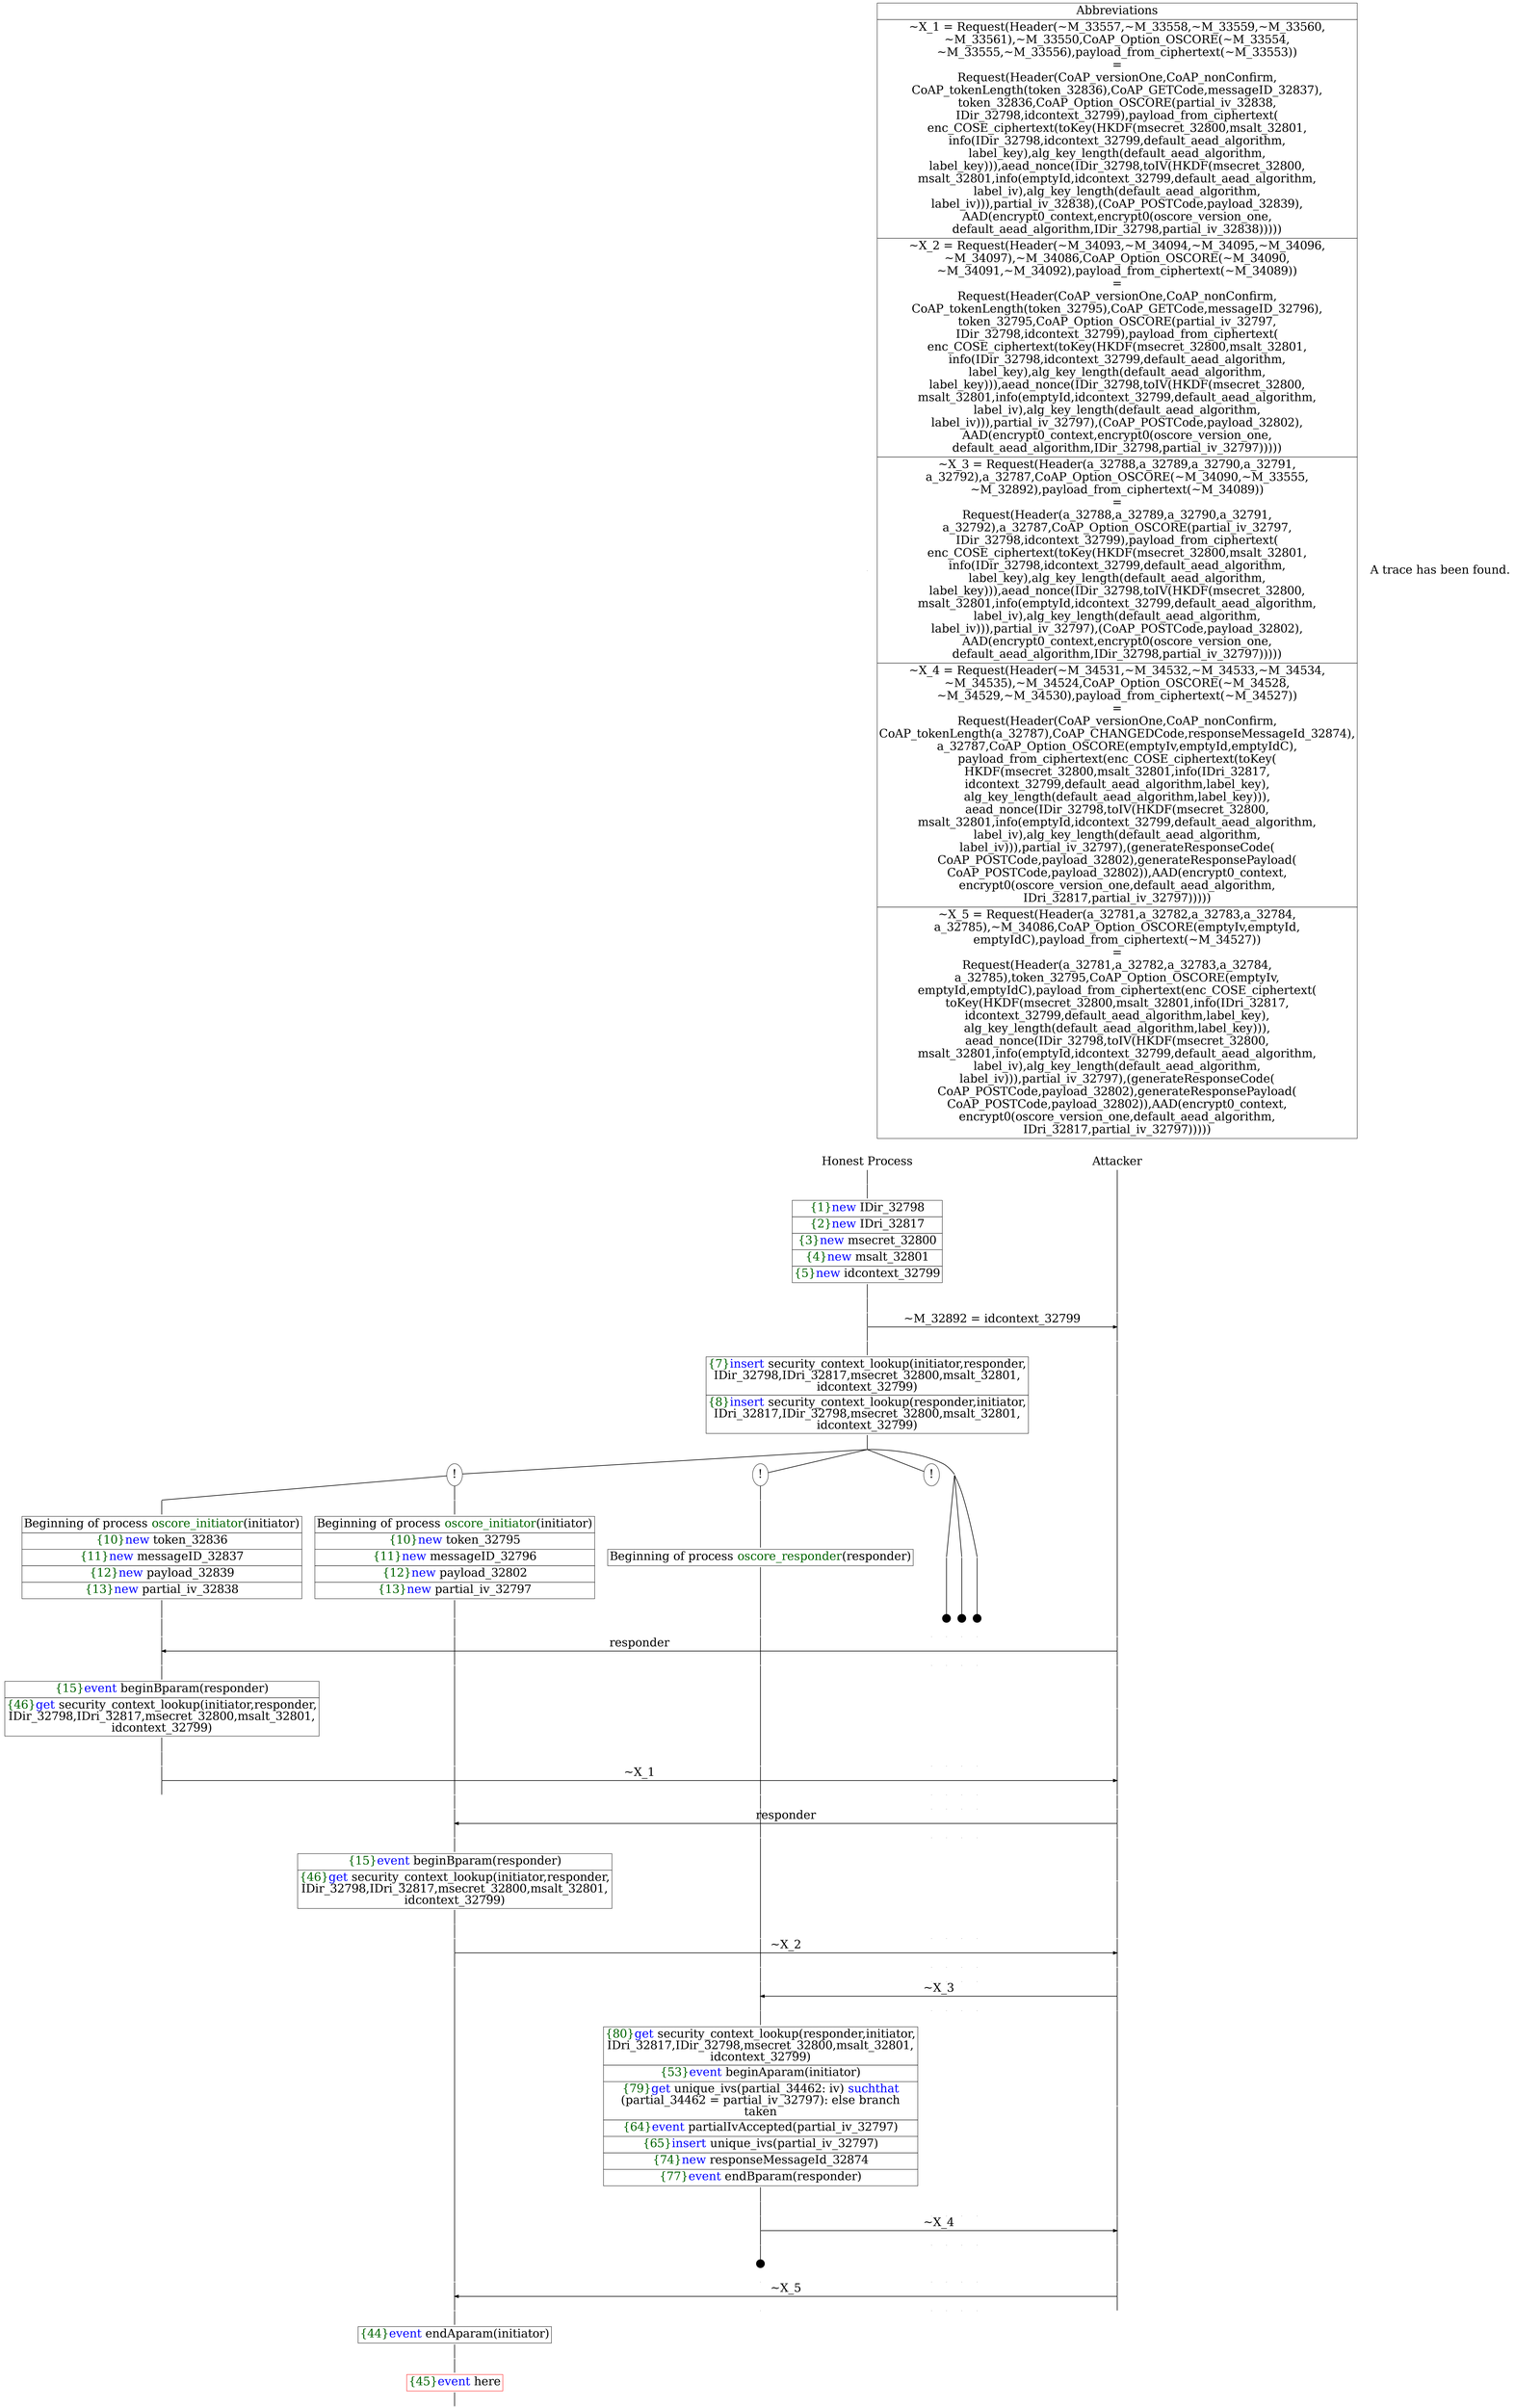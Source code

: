 digraph {
graph [ordering = out]
edge [arrowhead = none, penwidth = 1.6, fontsize = 30]
node [shape = point, width = 0, height = 0, fontsize = 30]
Trace<br/>
[label = <A trace has been found.<br/>
>, shape = plaintext]
P0__0 [label = "Honest Process", shape = plaintext]
P__0 [label = "Attacker", shape = plaintext]
Trace -> P0__0 [label = "", style = invisible, weight = 100]{rank = same; P0__0 P__0}
P0__0 -> P0__1 [label = <>, weight = 100]
P0__1 -> P0__2 [label = <>, weight = 100]
P0__2 [shape = plaintext, label = <<TABLE BORDER="0" CELLBORDER="1" CELLSPACING="0" CELLPADDING="4"> <TR><TD><FONT COLOR="darkgreen">{1}</FONT><FONT COLOR="blue">new </FONT>IDir_32798</TD></TR><TR><TD><FONT COLOR="darkgreen">{2}</FONT><FONT COLOR="blue">new </FONT>IDri_32817</TD></TR><TR><TD><FONT COLOR="darkgreen">{3}</FONT><FONT COLOR="blue">new </FONT>msecret_32800</TD></TR><TR><TD><FONT COLOR="darkgreen">{4}</FONT><FONT COLOR="blue">new </FONT>msalt_32801</TD></TR><TR><TD><FONT COLOR="darkgreen">{5}</FONT><FONT COLOR="blue">new </FONT>idcontext_32799</TD></TR></TABLE>>]
P0__2 -> P0__3 [label = <>, weight = 100]
P0__3 -> P0__4 [label = <>, weight = 100]
P__0 -> P__1 [label = <>, weight = 100]
{rank = same; P__1 P0__4}
P0__4 -> P0__5 [label = <>, weight = 100]
P__1 -> P__2 [label = <>, weight = 100]
{rank = same; P__2 P0__5}
P0__5 -> P__2 [label = <~M_32892 = idcontext_32799>, arrowhead = normal]
P0__5 -> P0__6 [label = <>, weight = 100]
P__2 -> P__3 [label = <>, weight = 100]
{rank = same; P__3 P0__6}
P0__6 -> P0__7 [label = <>, weight = 100]
P0__7 [shape = plaintext, label = <<TABLE BORDER="0" CELLBORDER="1" CELLSPACING="0" CELLPADDING="4"> <TR><TD><FONT COLOR="darkgreen">{7}</FONT><FONT COLOR="blue">insert </FONT>security_context_lookup(initiator,responder,<br/>
IDir_32798,IDri_32817,msecret_32800,msalt_32801,<br/>
idcontext_32799)</TD></TR><TR><TD><FONT COLOR="darkgreen">{8}</FONT><FONT COLOR="blue">insert </FONT>security_context_lookup(responder,initiator,<br/>
IDri_32817,IDir_32798,msecret_32800,msalt_32801,<br/>
idcontext_32799)</TD></TR></TABLE>>]
P0__7 -> P0__8 [label = <>, weight = 100]
P__3 -> P__4 [label = <>, weight = 100]
{rank = same; P__4 P0__7}
/*RPar */
P0__8 -> P0_3__8 [label = <>]
P0__8 -> P0_2__8 [label = <>]
P0__8 -> P0_1__8 [label = <>]
P0__8 -> P0_0__8 [label = <>]
P0__8 [label = "", fixedsize = false, width = 0, height = 0, shape = none]
{rank = same; P0_0__8 P0_1__8 P0_2__8 P0_3__8}
/*RPar */
P0_0__8 -> P0_0_2__8 [label = <>]
P0_0__8 -> P0_0_1__8 [label = <>]
P0_0__8 -> P0_0_0__8 [label = <>]
P0_0__8 [label = "", fixedsize = false, width = 0, height = 0, shape = none]
{rank = same; P0_0_0__8 P0_0_1__8 P0_0_2__8}
P0_0_0__9 [label = "", width = 0.3, height = 0.3]
P0_0_0__8 -> P0_0_0__9 [label = <>, weight = 100]
P0_0_1__9 [label = "", width = 0.3, height = 0.3]
P0_0_1__8 -> P0_0_1__9 [label = <>, weight = 100]
P0_0_2__9 [label = "", width = 0.3, height = 0.3]
P0_0_2__8 -> P0_0_2__9 [label = <>, weight = 100]
P0_1__8 [label = "!", shape = ellipse]
P0_2__8 [label = "!", shape = ellipse]
P0_2_0__8 [label = "", fixedsize = false, width = 0, height = 0, shape = none]
P0_2__8 -> P0_2_0__8 [label = <>, weight = 100]
P0_2_0__8 -> P0_2_0__9 [label = <>, weight = 100]
P0_2_0__9 [shape = plaintext, label = <<TABLE BORDER="0" CELLBORDER="1" CELLSPACING="0" CELLPADDING="4"> <TR><TD>Beginning of process <FONT COLOR="darkgreen">oscore_responder</FONT>(responder)<br/>
</TD></TR></TABLE>>]
P0_2_0__9 -> P0_2_0__10 [label = <>, weight = 100]
P0_3__8 [label = "!", shape = ellipse]
{rank = same; P0_3_1__8 P0_3_0__8}
P0_3_1__8 [label = "", fixedsize = false, width = 0, height = 0, shape = none]
P0_3__8 -> P0_3_1__8 [label = <>]
P0_3_0__8 [label = "", fixedsize = false, width = 0, height = 0, shape = none]
P0_3__8 -> P0_3_0__8 [label = <>]
P0_3_0__8 -> P0_3_0__9 [label = <>, weight = 100]
P0_3_0__9 [shape = plaintext, label = <<TABLE BORDER="0" CELLBORDER="1" CELLSPACING="0" CELLPADDING="4"> <TR><TD>Beginning of process <FONT COLOR="darkgreen">oscore_initiator</FONT>(initiator)<br/>
</TD></TR><TR><TD><FONT COLOR="darkgreen">{10}</FONT><FONT COLOR="blue">new </FONT>token_32795</TD></TR><TR><TD><FONT COLOR="darkgreen">{11}</FONT><FONT COLOR="blue">new </FONT>messageID_32796</TD></TR><TR><TD><FONT COLOR="darkgreen">{12}</FONT><FONT COLOR="blue">new </FONT>payload_32802</TD></TR><TR><TD><FONT COLOR="darkgreen">{13}</FONT><FONT COLOR="blue">new </FONT>partial_iv_32797</TD></TR></TABLE>>]
P0_3_0__9 -> P0_3_0__10 [label = <>, weight = 100]
P0_3_1__8 -> P0_3_1__9 [label = <>, weight = 100]
P0_3_1__9 [shape = plaintext, label = <<TABLE BORDER="0" CELLBORDER="1" CELLSPACING="0" CELLPADDING="4"> <TR><TD>Beginning of process <FONT COLOR="darkgreen">oscore_initiator</FONT>(initiator)<br/>
</TD></TR><TR><TD><FONT COLOR="darkgreen">{10}</FONT><FONT COLOR="blue">new </FONT>token_32836</TD></TR><TR><TD><FONT COLOR="darkgreen">{11}</FONT><FONT COLOR="blue">new </FONT>messageID_32837</TD></TR><TR><TD><FONT COLOR="darkgreen">{12}</FONT><FONT COLOR="blue">new </FONT>payload_32839</TD></TR><TR><TD><FONT COLOR="darkgreen">{13}</FONT><FONT COLOR="blue">new </FONT>partial_iv_32838</TD></TR></TABLE>>]
P0_3_1__9 -> P0_3_1__10 [label = <>, weight = 100]
P0_3_1__10 -> P0_3_1__11 [label = <>, weight = 100]
P0_3_0__10 -> P0_3_0__11 [label = <>, weight = 100]
P0_2_0__10 -> P0_2_0__11 [label = <>, weight = 100]
P0_1__9 [label = "", style = invisible]
P0_1__8 -> P0_1__9 [label = <>, weight = 100, style = invisible]
P0_0_2__10 [label = "", style = invisible]
P0_0_2__9 -> P0_0_2__10 [label = <>, weight = 100, style = invisible]
P0_0_1__10 [label = "", style = invisible]
P0_0_1__9 -> P0_0_1__10 [label = <>, weight = 100, style = invisible]
P0_0_0__10 [label = "", style = invisible]
P0_0_0__9 -> P0_0_0__10 [label = <>, weight = 100, style = invisible]
P__4 -> P__5 [label = <>, weight = 100]
{rank = same; P__5 P0_0_0__10 P0_0_1__10 P0_0_2__10 P0_1__9 P0_2_0__11 P0_3_0__11 P0_3_1__11}
P0_3_1__11 -> P0_3_1__12 [label = <>, weight = 100]
P__5 -> P__6 [label = <>, weight = 100]
{rank = same; P__6 P0_3_1__12}
P0_3_1__12 -> P__6 [label = <responder>, dir = back, arrowhead = normal]
P0_3_1__12 -> P0_3_1__13 [label = <>, weight = 100]
P0_3_0__11 -> P0_3_0__12 [label = <>, weight = 100]
P0_2_0__11 -> P0_2_0__12 [label = <>, weight = 100]
P0_1__10 [label = "", style = invisible]
P0_1__9 -> P0_1__10 [label = <>, weight = 100, style = invisible]
P0_0_2__11 [label = "", style = invisible]
P0_0_2__10 -> P0_0_2__11 [label = <>, weight = 100, style = invisible]
P0_0_1__11 [label = "", style = invisible]
P0_0_1__10 -> P0_0_1__11 [label = <>, weight = 100, style = invisible]
P0_0_0__11 [label = "", style = invisible]
P0_0_0__10 -> P0_0_0__11 [label = <>, weight = 100, style = invisible]
P__6 -> P__7 [label = <>, weight = 100]
{rank = same; P__7 P0_0_0__11 P0_0_1__11 P0_0_2__11 P0_1__10 P0_2_0__12 P0_3_0__12 P0_3_1__13}
P0_3_1__13 -> P0_3_1__14 [label = <>, weight = 100]
P0_3_1__14 [shape = plaintext, label = <<TABLE BORDER="0" CELLBORDER="1" CELLSPACING="0" CELLPADDING="4"> <TR><TD><FONT COLOR="darkgreen">{15}</FONT><FONT COLOR="blue">event</FONT> beginBparam(responder)</TD></TR><TR><TD><FONT COLOR="darkgreen">{46}</FONT><FONT COLOR="blue">get </FONT>security_context_lookup(initiator,responder,<br/>
IDir_32798,IDri_32817,msecret_32800,msalt_32801,<br/>
idcontext_32799)</TD></TR></TABLE>>]
P0_3_1__14 -> P0_3_1__15 [label = <>, weight = 100]
P__7 -> P__8 [label = <>, weight = 100]
{rank = same; P__8 P0_3_1__14}
P0_3_1__15 -> P0_3_1__16 [label = <>, weight = 100]
P0_3_0__12 -> P0_3_0__13 [label = <>, weight = 100]
P0_2_0__12 -> P0_2_0__13 [label = <>, weight = 100]
P0_1__11 [label = "", style = invisible]
P0_1__10 -> P0_1__11 [label = <>, weight = 100, style = invisible]
P0_0_2__12 [label = "", style = invisible]
P0_0_2__11 -> P0_0_2__12 [label = <>, weight = 100, style = invisible]
P0_0_1__12 [label = "", style = invisible]
P0_0_1__11 -> P0_0_1__12 [label = <>, weight = 100, style = invisible]
P0_0_0__12 [label = "", style = invisible]
P0_0_0__11 -> P0_0_0__12 [label = <>, weight = 100, style = invisible]
P__8 -> P__9 [label = <>, weight = 100]
{rank = same; P__9 P0_0_0__12 P0_0_1__12 P0_0_2__12 P0_1__11 P0_2_0__13 P0_3_0__13 P0_3_1__16}
P0_3_1__16 -> P0_3_1__17 [label = <>, weight = 100]
P__9 -> P__10 [label = <>, weight = 100]
{rank = same; P__10 P0_3_1__17}
P0_3_1__17 -> P__10 [label = <~X_1>, arrowhead = normal]
P0_3_1__17 -> P0_3_1__18 [label = <>, weight = 100]
P0_3_0__13 -> P0_3_0__14 [label = <>, weight = 100]
P0_2_0__13 -> P0_2_0__14 [label = <>, weight = 100]
P0_1__12 [label = "", style = invisible]
P0_1__11 -> P0_1__12 [label = <>, weight = 100, style = invisible]
P0_0_2__13 [label = "", style = invisible]
P0_0_2__12 -> P0_0_2__13 [label = <>, weight = 100, style = invisible]
P0_0_1__13 [label = "", style = invisible]
P0_0_1__12 -> P0_0_1__13 [label = <>, weight = 100, style = invisible]
P0_0_0__13 [label = "", style = invisible]
P0_0_0__12 -> P0_0_0__13 [label = <>, weight = 100, style = invisible]
P__10 -> P__11 [label = <>, weight = 100]
{rank = same; P__11 P0_0_0__13 P0_0_1__13 P0_0_2__13 P0_1__12 P0_2_0__14 P0_3_0__14 P0_3_1__18}
P0_3_0__14 -> P0_3_0__15 [label = <>, weight = 100]
P0_2_0__14 -> P0_2_0__15 [label = <>, weight = 100]
P0_1__13 [label = "", style = invisible]
P0_1__12 -> P0_1__13 [label = <>, weight = 100, style = invisible]
P0_0_2__14 [label = "", style = invisible]
P0_0_2__13 -> P0_0_2__14 [label = <>, weight = 100, style = invisible]
P0_0_1__14 [label = "", style = invisible]
P0_0_1__13 -> P0_0_1__14 [label = <>, weight = 100, style = invisible]
P0_0_0__14 [label = "", style = invisible]
P0_0_0__13 -> P0_0_0__14 [label = <>, weight = 100, style = invisible]
P__11 -> P__12 [label = <>, weight = 100]
{rank = same; P__12 P0_0_0__14 P0_0_1__14 P0_0_2__14 P0_1__13 P0_2_0__15 P0_3_0__15}
P0_3_0__15 -> P0_3_0__16 [label = <>, weight = 100]
P__12 -> P__13 [label = <>, weight = 100]
{rank = same; P__13 P0_3_0__16}
P0_3_0__16 -> P__13 [label = <responder>, dir = back, arrowhead = normal]
P0_3_0__16 -> P0_3_0__17 [label = <>, weight = 100]
P0_2_0__15 -> P0_2_0__16 [label = <>, weight = 100]
P0_1__14 [label = "", style = invisible]
P0_1__13 -> P0_1__14 [label = <>, weight = 100, style = invisible]
P0_0_2__15 [label = "", style = invisible]
P0_0_2__14 -> P0_0_2__15 [label = <>, weight = 100, style = invisible]
P0_0_1__15 [label = "", style = invisible]
P0_0_1__14 -> P0_0_1__15 [label = <>, weight = 100, style = invisible]
P0_0_0__15 [label = "", style = invisible]
P0_0_0__14 -> P0_0_0__15 [label = <>, weight = 100, style = invisible]
P__13 -> P__14 [label = <>, weight = 100]
{rank = same; P__14 P0_0_0__15 P0_0_1__15 P0_0_2__15 P0_1__14 P0_2_0__16 P0_3_0__17}
P0_3_0__17 -> P0_3_0__18 [label = <>, weight = 100]
P0_3_0__18 [shape = plaintext, label = <<TABLE BORDER="0" CELLBORDER="1" CELLSPACING="0" CELLPADDING="4"> <TR><TD><FONT COLOR="darkgreen">{15}</FONT><FONT COLOR="blue">event</FONT> beginBparam(responder)</TD></TR><TR><TD><FONT COLOR="darkgreen">{46}</FONT><FONT COLOR="blue">get </FONT>security_context_lookup(initiator,responder,<br/>
IDir_32798,IDri_32817,msecret_32800,msalt_32801,<br/>
idcontext_32799)</TD></TR></TABLE>>]
P0_3_0__18 -> P0_3_0__19 [label = <>, weight = 100]
P__14 -> P__15 [label = <>, weight = 100]
{rank = same; P__15 P0_3_0__18}
P0_3_0__19 -> P0_3_0__20 [label = <>, weight = 100]
P0_2_0__16 -> P0_2_0__17 [label = <>, weight = 100]
P0_1__15 [label = "", style = invisible]
P0_1__14 -> P0_1__15 [label = <>, weight = 100, style = invisible]
P0_0_2__16 [label = "", style = invisible]
P0_0_2__15 -> P0_0_2__16 [label = <>, weight = 100, style = invisible]
P0_0_1__16 [label = "", style = invisible]
P0_0_1__15 -> P0_0_1__16 [label = <>, weight = 100, style = invisible]
P0_0_0__16 [label = "", style = invisible]
P0_0_0__15 -> P0_0_0__16 [label = <>, weight = 100, style = invisible]
P__15 -> P__16 [label = <>, weight = 100]
{rank = same; P__16 P0_0_0__16 P0_0_1__16 P0_0_2__16 P0_1__15 P0_2_0__17 P0_3_0__20}
P0_3_0__20 -> P0_3_0__21 [label = <>, weight = 100]
P__16 -> P__17 [label = <>, weight = 100]
{rank = same; P__17 P0_3_0__21}
P0_3_0__21 -> P__17 [label = <~X_2>, arrowhead = normal]
P0_3_0__21 -> P0_3_0__22 [label = <>, weight = 100]
P0_2_0__17 -> P0_2_0__18 [label = <>, weight = 100]
P0_1__16 [label = "", style = invisible]
P0_1__15 -> P0_1__16 [label = <>, weight = 100, style = invisible]
P0_0_2__17 [label = "", style = invisible]
P0_0_2__16 -> P0_0_2__17 [label = <>, weight = 100, style = invisible]
P0_0_1__17 [label = "", style = invisible]
P0_0_1__16 -> P0_0_1__17 [label = <>, weight = 100, style = invisible]
P0_0_0__17 [label = "", style = invisible]
P0_0_0__16 -> P0_0_0__17 [label = <>, weight = 100, style = invisible]
P__17 -> P__18 [label = <>, weight = 100]
{rank = same; P__18 P0_0_0__17 P0_0_1__17 P0_0_2__17 P0_1__16 P0_2_0__18 P0_3_0__22}
P0_2_0__18 -> P0_2_0__19 [label = <>, weight = 100]
P0_1__17 [label = "", style = invisible]
P0_1__16 -> P0_1__17 [label = <>, weight = 100, style = invisible]
P0_0_2__18 [label = "", style = invisible]
P0_0_2__17 -> P0_0_2__18 [label = <>, weight = 100, style = invisible]
P0_0_1__18 [label = "", style = invisible]
P0_0_1__17 -> P0_0_1__18 [label = <>, weight = 100, style = invisible]
P0_0_0__18 [label = "", style = invisible]
P0_0_0__17 -> P0_0_0__18 [label = <>, weight = 100, style = invisible]
P__18 -> P__19 [label = <>, weight = 100]
{rank = same; P__19 P0_0_0__18 P0_0_1__18 P0_0_2__18 P0_1__17 P0_2_0__19}
P0_2_0__19 -> P0_2_0__20 [label = <>, weight = 100]
P__19 -> P__20 [label = <>, weight = 100]
{rank = same; P__20 P0_2_0__20}
P0_2_0__20 -> P__20 [label = <~X_3>, dir = back, arrowhead = normal]
P0_2_0__20 -> P0_2_0__21 [label = <>, weight = 100]
P0_1__18 [label = "", style = invisible]
P0_1__17 -> P0_1__18 [label = <>, weight = 100, style = invisible]
P0_0_2__19 [label = "", style = invisible]
P0_0_2__18 -> P0_0_2__19 [label = <>, weight = 100, style = invisible]
P0_0_1__19 [label = "", style = invisible]
P0_0_1__18 -> P0_0_1__19 [label = <>, weight = 100, style = invisible]
P0_0_0__19 [label = "", style = invisible]
P0_0_0__18 -> P0_0_0__19 [label = <>, weight = 100, style = invisible]
P__20 -> P__21 [label = <>, weight = 100]
{rank = same; P__21 P0_0_0__19 P0_0_1__19 P0_0_2__19 P0_1__18 P0_2_0__21}
P0_2_0__21 -> P0_2_0__22 [label = <>, weight = 100]
P0_2_0__22 [shape = plaintext, label = <<TABLE BORDER="0" CELLBORDER="1" CELLSPACING="0" CELLPADDING="4"> <TR><TD><FONT COLOR="darkgreen">{80}</FONT><FONT COLOR="blue">get </FONT>security_context_lookup(responder,initiator,<br/>
IDri_32817,IDir_32798,msecret_32800,msalt_32801,<br/>
idcontext_32799)</TD></TR><TR><TD><FONT COLOR="darkgreen">{53}</FONT><FONT COLOR="blue">event</FONT> beginAparam(initiator)</TD></TR><TR><TD><FONT COLOR="darkgreen">{79}</FONT><FONT COLOR="blue">get</FONT> unique_ivs(partial_34462: iv) <FONT COLOR="blue">suchthat</FONT><br/>
(partial_34462 = partial_iv_32797): else branch<br/>
taken</TD></TR><TR><TD><FONT COLOR="darkgreen">{64}</FONT><FONT COLOR="blue">event</FONT> partialIvAccepted(partial_iv_32797)</TD></TR><TR><TD><FONT COLOR="darkgreen">{65}</FONT><FONT COLOR="blue">insert </FONT>unique_ivs(partial_iv_32797)</TD></TR><TR><TD><FONT COLOR="darkgreen">{74}</FONT><FONT COLOR="blue">new </FONT>responseMessageId_32874</TD></TR><TR><TD><FONT COLOR="darkgreen">{77}</FONT><FONT COLOR="blue">event</FONT> endBparam(responder)</TD></TR></TABLE>>]
P0_2_0__22 -> P0_2_0__23 [label = <>, weight = 100]
P__21 -> P__22 [label = <>, weight = 100]
{rank = same; P__22 P0_2_0__22}
P0_2_0__23 -> P0_2_0__24 [label = <>, weight = 100]
P0_1__19 [label = "", style = invisible]
P0_1__18 -> P0_1__19 [label = <>, weight = 100, style = invisible]
P0_0_2__20 [label = "", style = invisible]
P0_0_2__19 -> P0_0_2__20 [label = <>, weight = 100, style = invisible]
P0_0_1__20 [label = "", style = invisible]
P0_0_1__19 -> P0_0_1__20 [label = <>, weight = 100, style = invisible]
P0_0_0__20 [label = "", style = invisible]
P0_0_0__19 -> P0_0_0__20 [label = <>, weight = 100, style = invisible]
P__22 -> P__23 [label = <>, weight = 100]
{rank = same; P__23 P0_0_0__20 P0_0_1__20 P0_0_2__20 P0_1__19 P0_2_0__24}
P0_2_0__24 -> P0_2_0__25 [label = <>, weight = 100]
P__23 -> P__24 [label = <>, weight = 100]
{rank = same; P__24 P0_2_0__25}
P0_2_0__25 -> P__24 [label = <~X_4>, arrowhead = normal]
P0_2_0__25 -> P0_2_0__26 [label = <>, weight = 100]
P0_1__20 [label = "", style = invisible]
P0_1__19 -> P0_1__20 [label = <>, weight = 100, style = invisible]
P0_0_2__21 [label = "", style = invisible]
P0_0_2__20 -> P0_0_2__21 [label = <>, weight = 100, style = invisible]
P0_0_1__21 [label = "", style = invisible]
P0_0_1__20 -> P0_0_1__21 [label = <>, weight = 100, style = invisible]
P0_0_0__21 [label = "", style = invisible]
P0_0_0__20 -> P0_0_0__21 [label = <>, weight = 100, style = invisible]
P__24 -> P__25 [label = <>, weight = 100]
{rank = same; P__25 P0_0_0__21 P0_0_1__21 P0_0_2__21 P0_1__20 P0_2_0__26}
P0_2_0__27 [label = "", width = 0.3, height = 0.3]
P0_2_0__26 -> P0_2_0__27 [label = <>, weight = 100]
P0_3_0__22 -> P0_3_0__23 [label = <>, weight = 100]
P0_2_0__28 [label = "", style = invisible]
P0_2_0__27 -> P0_2_0__28 [label = <>, weight = 100, style = invisible]
P0_1__21 [label = "", style = invisible]
P0_1__20 -> P0_1__21 [label = <>, weight = 100, style = invisible]
P0_0_2__22 [label = "", style = invisible]
P0_0_2__21 -> P0_0_2__22 [label = <>, weight = 100, style = invisible]
P0_0_1__22 [label = "", style = invisible]
P0_0_1__21 -> P0_0_1__22 [label = <>, weight = 100, style = invisible]
P0_0_0__22 [label = "", style = invisible]
P0_0_0__21 -> P0_0_0__22 [label = <>, weight = 100, style = invisible]
P__25 -> P__26 [label = <>, weight = 100]
{rank = same; P__26 P0_0_0__22 P0_0_1__22 P0_0_2__22 P0_1__21 P0_2_0__28 P0_3_0__23}
P0_3_0__23 -> P0_3_0__24 [label = <>, weight = 100]
P__26 -> P__27 [label = <>, weight = 100]
{rank = same; P__27 P0_3_0__24}
P0_3_0__24 -> P__27 [label = <~X_5>, dir = back, arrowhead = normal]
P0_3_0__24 -> P0_3_0__25 [label = <>, weight = 100]
P0_2_0__29 [label = "", style = invisible]
P0_2_0__28 -> P0_2_0__29 [label = <>, weight = 100, style = invisible]
P0_1__22 [label = "", style = invisible]
P0_1__21 -> P0_1__22 [label = <>, weight = 100, style = invisible]
P0_0_2__23 [label = "", style = invisible]
P0_0_2__22 -> P0_0_2__23 [label = <>, weight = 100, style = invisible]
P0_0_1__23 [label = "", style = invisible]
P0_0_1__22 -> P0_0_1__23 [label = <>, weight = 100, style = invisible]
P0_0_0__23 [label = "", style = invisible]
P0_0_0__22 -> P0_0_0__23 [label = <>, weight = 100, style = invisible]
P__27 -> P__28 [label = <>, weight = 100]
{rank = same; P__28 P0_0_0__23 P0_0_1__23 P0_0_2__23 P0_1__22 P0_2_0__29 P0_3_0__25}
P0_3_0__25 -> P0_3_0__26 [label = <>, weight = 100]
P0_3_0__26 [shape = plaintext, label = <<TABLE BORDER="0" CELLBORDER="1" CELLSPACING="0" CELLPADDING="4"> <TR><TD><FONT COLOR="darkgreen">{44}</FONT><FONT COLOR="blue">event</FONT> endAparam(initiator)</TD></TR></TABLE>>]
P0_3_0__26 -> P0_3_0__27 [label = <>, weight = 100]
P0_3_0__27 -> P0_3_0__28 [label = <>, weight = 100]
P0_3_0__28 [color = red, shape = plaintext, label = <<TABLE BORDER="0" CELLBORDER="1" CELLSPACING="0" CELLPADDING="4"> <TR><TD><FONT COLOR="darkgreen">{45}</FONT><FONT COLOR="blue">event</FONT> here</TD></TR></TABLE>>]
P0_3_0__28 -> P0_3_0__29 [label = <>, weight = 100]
Abbrev [shape = plaintext, label = <<TABLE BORDER="0" CELLBORDER="1" CELLSPACING="0" CELLPADDING="4"><TR> <TD> Abbreviations </TD></TR><TR><TD>~X_1 = Request(Header(~M_33557,~M_33558,~M_33559,~M_33560,<br/>
~M_33561),~M_33550,CoAP_Option_OSCORE(~M_33554,<br/>
~M_33555,~M_33556),payload_from_ciphertext(~M_33553))<br/>
=<br/>
Request(Header(CoAP_versionOne,CoAP_nonConfirm,<br/>
CoAP_tokenLength(token_32836),CoAP_GETCode,messageID_32837),<br/>
token_32836,CoAP_Option_OSCORE(partial_iv_32838,<br/>
IDir_32798,idcontext_32799),payload_from_ciphertext(<br/>
enc_COSE_ciphertext(toKey(HKDF(msecret_32800,msalt_32801,<br/>
info(IDir_32798,idcontext_32799,default_aead_algorithm,<br/>
label_key),alg_key_length(default_aead_algorithm,<br/>
label_key))),aead_nonce(IDir_32798,toIV(HKDF(msecret_32800,<br/>
msalt_32801,info(emptyId,idcontext_32799,default_aead_algorithm,<br/>
label_iv),alg_key_length(default_aead_algorithm,<br/>
label_iv))),partial_iv_32838),(CoAP_POSTCode,payload_32839),<br/>
AAD(encrypt0_context,encrypt0(oscore_version_one,<br/>
default_aead_algorithm,IDir_32798,partial_iv_32838)))))</TD></TR><TR><TD>~X_2 = Request(Header(~M_34093,~M_34094,~M_34095,~M_34096,<br/>
~M_34097),~M_34086,CoAP_Option_OSCORE(~M_34090,<br/>
~M_34091,~M_34092),payload_from_ciphertext(~M_34089))<br/>
=<br/>
Request(Header(CoAP_versionOne,CoAP_nonConfirm,<br/>
CoAP_tokenLength(token_32795),CoAP_GETCode,messageID_32796),<br/>
token_32795,CoAP_Option_OSCORE(partial_iv_32797,<br/>
IDir_32798,idcontext_32799),payload_from_ciphertext(<br/>
enc_COSE_ciphertext(toKey(HKDF(msecret_32800,msalt_32801,<br/>
info(IDir_32798,idcontext_32799,default_aead_algorithm,<br/>
label_key),alg_key_length(default_aead_algorithm,<br/>
label_key))),aead_nonce(IDir_32798,toIV(HKDF(msecret_32800,<br/>
msalt_32801,info(emptyId,idcontext_32799,default_aead_algorithm,<br/>
label_iv),alg_key_length(default_aead_algorithm,<br/>
label_iv))),partial_iv_32797),(CoAP_POSTCode,payload_32802),<br/>
AAD(encrypt0_context,encrypt0(oscore_version_one,<br/>
default_aead_algorithm,IDir_32798,partial_iv_32797)))))</TD></TR><TR><TD>~X_3 = Request(Header(a_32788,a_32789,a_32790,a_32791,<br/>
a_32792),a_32787,CoAP_Option_OSCORE(~M_34090,~M_33555,<br/>
~M_32892),payload_from_ciphertext(~M_34089))<br/>
=<br/>
Request(Header(a_32788,a_32789,a_32790,a_32791,<br/>
a_32792),a_32787,CoAP_Option_OSCORE(partial_iv_32797,<br/>
IDir_32798,idcontext_32799),payload_from_ciphertext(<br/>
enc_COSE_ciphertext(toKey(HKDF(msecret_32800,msalt_32801,<br/>
info(IDir_32798,idcontext_32799,default_aead_algorithm,<br/>
label_key),alg_key_length(default_aead_algorithm,<br/>
label_key))),aead_nonce(IDir_32798,toIV(HKDF(msecret_32800,<br/>
msalt_32801,info(emptyId,idcontext_32799,default_aead_algorithm,<br/>
label_iv),alg_key_length(default_aead_algorithm,<br/>
label_iv))),partial_iv_32797),(CoAP_POSTCode,payload_32802),<br/>
AAD(encrypt0_context,encrypt0(oscore_version_one,<br/>
default_aead_algorithm,IDir_32798,partial_iv_32797)))))</TD></TR><TR><TD>~X_4 = Request(Header(~M_34531,~M_34532,~M_34533,~M_34534,<br/>
~M_34535),~M_34524,CoAP_Option_OSCORE(~M_34528,<br/>
~M_34529,~M_34530),payload_from_ciphertext(~M_34527))<br/>
=<br/>
Request(Header(CoAP_versionOne,CoAP_nonConfirm,<br/>
CoAP_tokenLength(a_32787),CoAP_CHANGEDCode,responseMessageId_32874),<br/>
a_32787,CoAP_Option_OSCORE(emptyIv,emptyId,emptyIdC),<br/>
payload_from_ciphertext(enc_COSE_ciphertext(toKey(<br/>
HKDF(msecret_32800,msalt_32801,info(IDri_32817,<br/>
idcontext_32799,default_aead_algorithm,label_key),<br/>
alg_key_length(default_aead_algorithm,label_key))),<br/>
aead_nonce(IDir_32798,toIV(HKDF(msecret_32800,<br/>
msalt_32801,info(emptyId,idcontext_32799,default_aead_algorithm,<br/>
label_iv),alg_key_length(default_aead_algorithm,<br/>
label_iv))),partial_iv_32797),(generateResponseCode(<br/>
CoAP_POSTCode,payload_32802),generateResponsePayload(<br/>
CoAP_POSTCode,payload_32802)),AAD(encrypt0_context,<br/>
encrypt0(oscore_version_one,default_aead_algorithm,<br/>
IDri_32817,partial_iv_32797)))))</TD></TR><TR><TD>~X_5 = Request(Header(a_32781,a_32782,a_32783,a_32784,<br/>
a_32785),~M_34086,CoAP_Option_OSCORE(emptyIv,emptyId,<br/>
emptyIdC),payload_from_ciphertext(~M_34527))<br/>
=<br/>
Request(Header(a_32781,a_32782,a_32783,a_32784,<br/>
a_32785),token_32795,CoAP_Option_OSCORE(emptyIv,<br/>
emptyId,emptyIdC),payload_from_ciphertext(enc_COSE_ciphertext(<br/>
toKey(HKDF(msecret_32800,msalt_32801,info(IDri_32817,<br/>
idcontext_32799,default_aead_algorithm,label_key),<br/>
alg_key_length(default_aead_algorithm,label_key))),<br/>
aead_nonce(IDir_32798,toIV(HKDF(msecret_32800,<br/>
msalt_32801,info(emptyId,idcontext_32799,default_aead_algorithm,<br/>
label_iv),alg_key_length(default_aead_algorithm,<br/>
label_iv))),partial_iv_32797),(generateResponseCode(<br/>
CoAP_POSTCode,payload_32802),generateResponsePayload(<br/>
CoAP_POSTCode,payload_32802)),AAD(encrypt0_context,<br/>
encrypt0(oscore_version_one,default_aead_algorithm,<br/>
IDri_32817,partial_iv_32797)))))</TD></TR></TABLE>>]Abbrev -> P__0 [style = invisible, weight =100]}